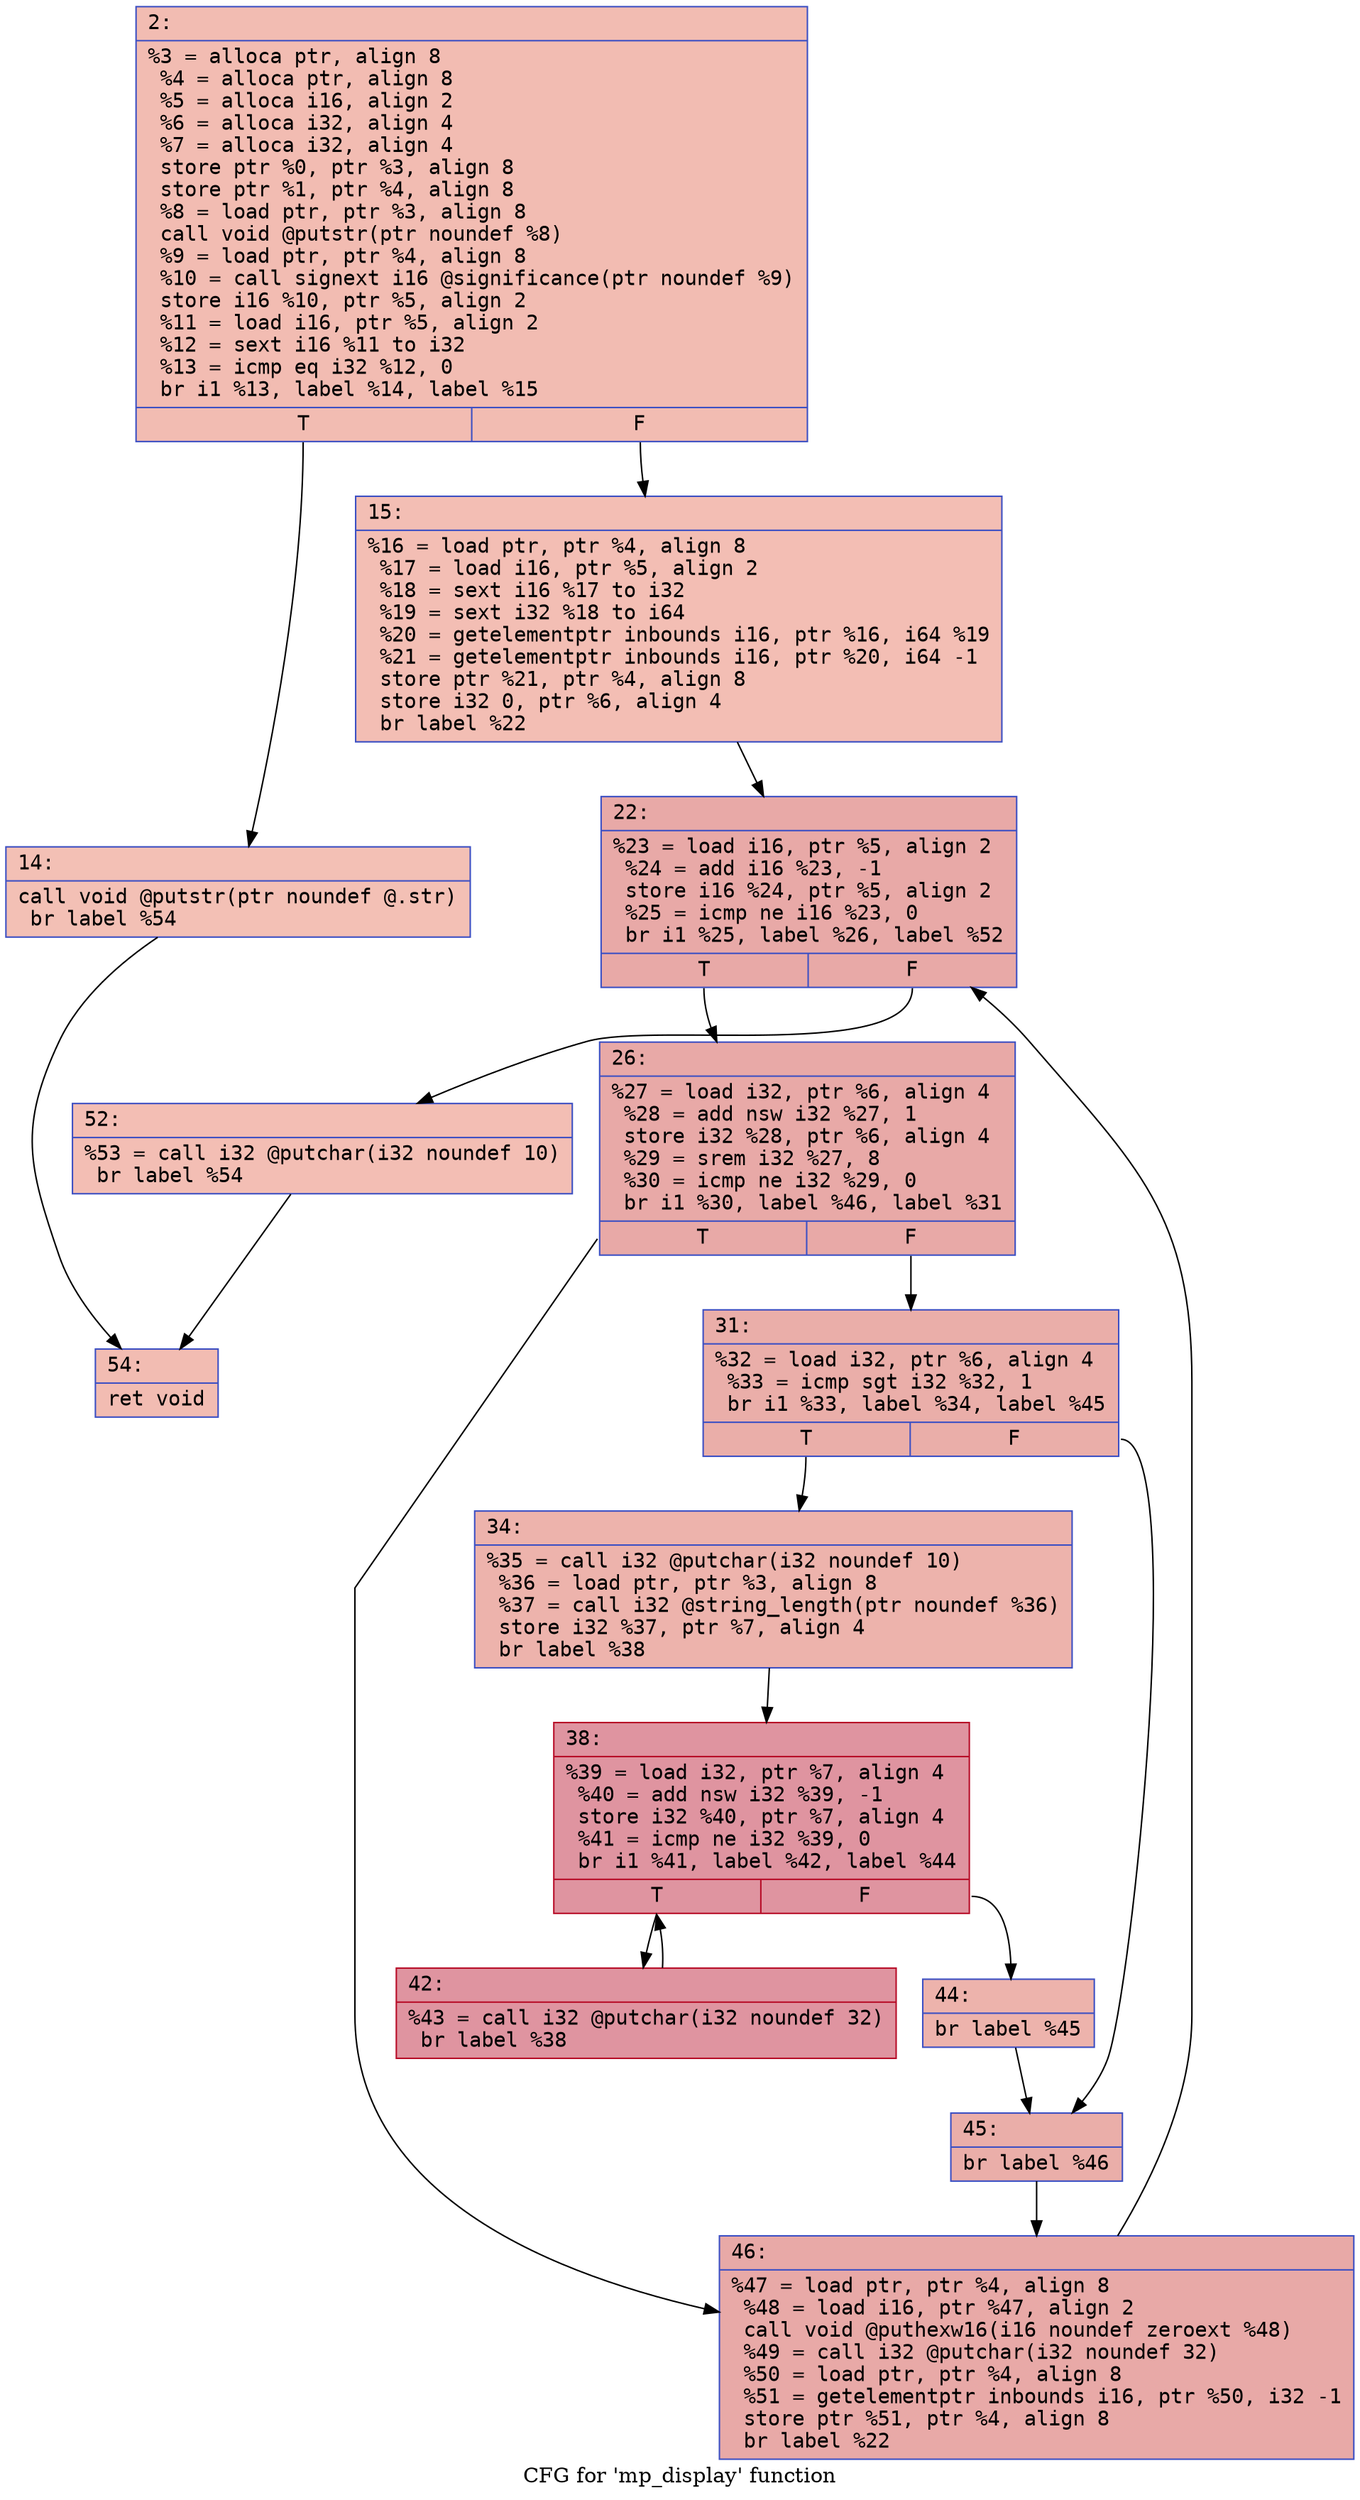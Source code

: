 digraph "CFG for 'mp_display' function" {
	label="CFG for 'mp_display' function";

	Node0x600000306a30 [shape=record,color="#3d50c3ff", style=filled, fillcolor="#e1675170" fontname="Courier",label="{2:\l|  %3 = alloca ptr, align 8\l  %4 = alloca ptr, align 8\l  %5 = alloca i16, align 2\l  %6 = alloca i32, align 4\l  %7 = alloca i32, align 4\l  store ptr %0, ptr %3, align 8\l  store ptr %1, ptr %4, align 8\l  %8 = load ptr, ptr %3, align 8\l  call void @putstr(ptr noundef %8)\l  %9 = load ptr, ptr %4, align 8\l  %10 = call signext i16 @significance(ptr noundef %9)\l  store i16 %10, ptr %5, align 2\l  %11 = load i16, ptr %5, align 2\l  %12 = sext i16 %11 to i32\l  %13 = icmp eq i32 %12, 0\l  br i1 %13, label %14, label %15\l|{<s0>T|<s1>F}}"];
	Node0x600000306a30:s0 -> Node0x600000306a80[tooltip="2 -> 14\nProbability 37.50%" ];
	Node0x600000306a30:s1 -> Node0x600000306ad0[tooltip="2 -> 15\nProbability 62.50%" ];
	Node0x600000306a80 [shape=record,color="#3d50c3ff", style=filled, fillcolor="#e5705870" fontname="Courier",label="{14:\l|  call void @putstr(ptr noundef @.str)\l  br label %54\l}"];
	Node0x600000306a80 -> Node0x600000306e40[tooltip="14 -> 54\nProbability 100.00%" ];
	Node0x600000306ad0 [shape=record,color="#3d50c3ff", style=filled, fillcolor="#e36c5570" fontname="Courier",label="{15:\l|  %16 = load ptr, ptr %4, align 8\l  %17 = load i16, ptr %5, align 2\l  %18 = sext i16 %17 to i32\l  %19 = sext i32 %18 to i64\l  %20 = getelementptr inbounds i16, ptr %16, i64 %19\l  %21 = getelementptr inbounds i16, ptr %20, i64 -1\l  store ptr %21, ptr %4, align 8\l  store i32 0, ptr %6, align 4\l  br label %22\l}"];
	Node0x600000306ad0 -> Node0x600000306b20[tooltip="15 -> 22\nProbability 100.00%" ];
	Node0x600000306b20 [shape=record,color="#3d50c3ff", style=filled, fillcolor="#ca3b3770" fontname="Courier",label="{22:\l|  %23 = load i16, ptr %5, align 2\l  %24 = add i16 %23, -1\l  store i16 %24, ptr %5, align 2\l  %25 = icmp ne i16 %23, 0\l  br i1 %25, label %26, label %52\l|{<s0>T|<s1>F}}"];
	Node0x600000306b20:s0 -> Node0x600000306b70[tooltip="22 -> 26\nProbability 96.88%" ];
	Node0x600000306b20:s1 -> Node0x600000306df0[tooltip="22 -> 52\nProbability 3.12%" ];
	Node0x600000306b70 [shape=record,color="#3d50c3ff", style=filled, fillcolor="#ca3b3770" fontname="Courier",label="{26:\l|  %27 = load i32, ptr %6, align 4\l  %28 = add nsw i32 %27, 1\l  store i32 %28, ptr %6, align 4\l  %29 = srem i32 %27, 8\l  %30 = icmp ne i32 %29, 0\l  br i1 %30, label %46, label %31\l|{<s0>T|<s1>F}}"];
	Node0x600000306b70:s0 -> Node0x600000306da0[tooltip="26 -> 46\nProbability 62.50%" ];
	Node0x600000306b70:s1 -> Node0x600000306bc0[tooltip="26 -> 31\nProbability 37.50%" ];
	Node0x600000306bc0 [shape=record,color="#3d50c3ff", style=filled, fillcolor="#d0473d70" fontname="Courier",label="{31:\l|  %32 = load i32, ptr %6, align 4\l  %33 = icmp sgt i32 %32, 1\l  br i1 %33, label %34, label %45\l|{<s0>T|<s1>F}}"];
	Node0x600000306bc0:s0 -> Node0x600000306c10[tooltip="31 -> 34\nProbability 50.00%" ];
	Node0x600000306bc0:s1 -> Node0x600000306d50[tooltip="31 -> 45\nProbability 50.00%" ];
	Node0x600000306c10 [shape=record,color="#3d50c3ff", style=filled, fillcolor="#d6524470" fontname="Courier",label="{34:\l|  %35 = call i32 @putchar(i32 noundef 10)\l  %36 = load ptr, ptr %3, align 8\l  %37 = call i32 @string_length(ptr noundef %36)\l  store i32 %37, ptr %7, align 4\l  br label %38\l}"];
	Node0x600000306c10 -> Node0x600000306c60[tooltip="34 -> 38\nProbability 100.00%" ];
	Node0x600000306c60 [shape=record,color="#b70d28ff", style=filled, fillcolor="#b70d2870" fontname="Courier",label="{38:\l|  %39 = load i32, ptr %7, align 4\l  %40 = add nsw i32 %39, -1\l  store i32 %40, ptr %7, align 4\l  %41 = icmp ne i32 %39, 0\l  br i1 %41, label %42, label %44\l|{<s0>T|<s1>F}}"];
	Node0x600000306c60:s0 -> Node0x600000306cb0[tooltip="38 -> 42\nProbability 96.88%" ];
	Node0x600000306c60:s1 -> Node0x600000306d00[tooltip="38 -> 44\nProbability 3.12%" ];
	Node0x600000306cb0 [shape=record,color="#b70d28ff", style=filled, fillcolor="#b70d2870" fontname="Courier",label="{42:\l|  %43 = call i32 @putchar(i32 noundef 32)\l  br label %38\l}"];
	Node0x600000306cb0 -> Node0x600000306c60[tooltip="42 -> 38\nProbability 100.00%" ];
	Node0x600000306d00 [shape=record,color="#3d50c3ff", style=filled, fillcolor="#d6524470" fontname="Courier",label="{44:\l|  br label %45\l}"];
	Node0x600000306d00 -> Node0x600000306d50[tooltip="44 -> 45\nProbability 100.00%" ];
	Node0x600000306d50 [shape=record,color="#3d50c3ff", style=filled, fillcolor="#d0473d70" fontname="Courier",label="{45:\l|  br label %46\l}"];
	Node0x600000306d50 -> Node0x600000306da0[tooltip="45 -> 46\nProbability 100.00%" ];
	Node0x600000306da0 [shape=record,color="#3d50c3ff", style=filled, fillcolor="#ca3b3770" fontname="Courier",label="{46:\l|  %47 = load ptr, ptr %4, align 8\l  %48 = load i16, ptr %47, align 2\l  call void @puthexw16(i16 noundef zeroext %48)\l  %49 = call i32 @putchar(i32 noundef 32)\l  %50 = load ptr, ptr %4, align 8\l  %51 = getelementptr inbounds i16, ptr %50, i32 -1\l  store ptr %51, ptr %4, align 8\l  br label %22\l}"];
	Node0x600000306da0 -> Node0x600000306b20[tooltip="46 -> 22\nProbability 100.00%" ];
	Node0x600000306df0 [shape=record,color="#3d50c3ff", style=filled, fillcolor="#e36c5570" fontname="Courier",label="{52:\l|  %53 = call i32 @putchar(i32 noundef 10)\l  br label %54\l}"];
	Node0x600000306df0 -> Node0x600000306e40[tooltip="52 -> 54\nProbability 100.00%" ];
	Node0x600000306e40 [shape=record,color="#3d50c3ff", style=filled, fillcolor="#e1675170" fontname="Courier",label="{54:\l|  ret void\l}"];
}
